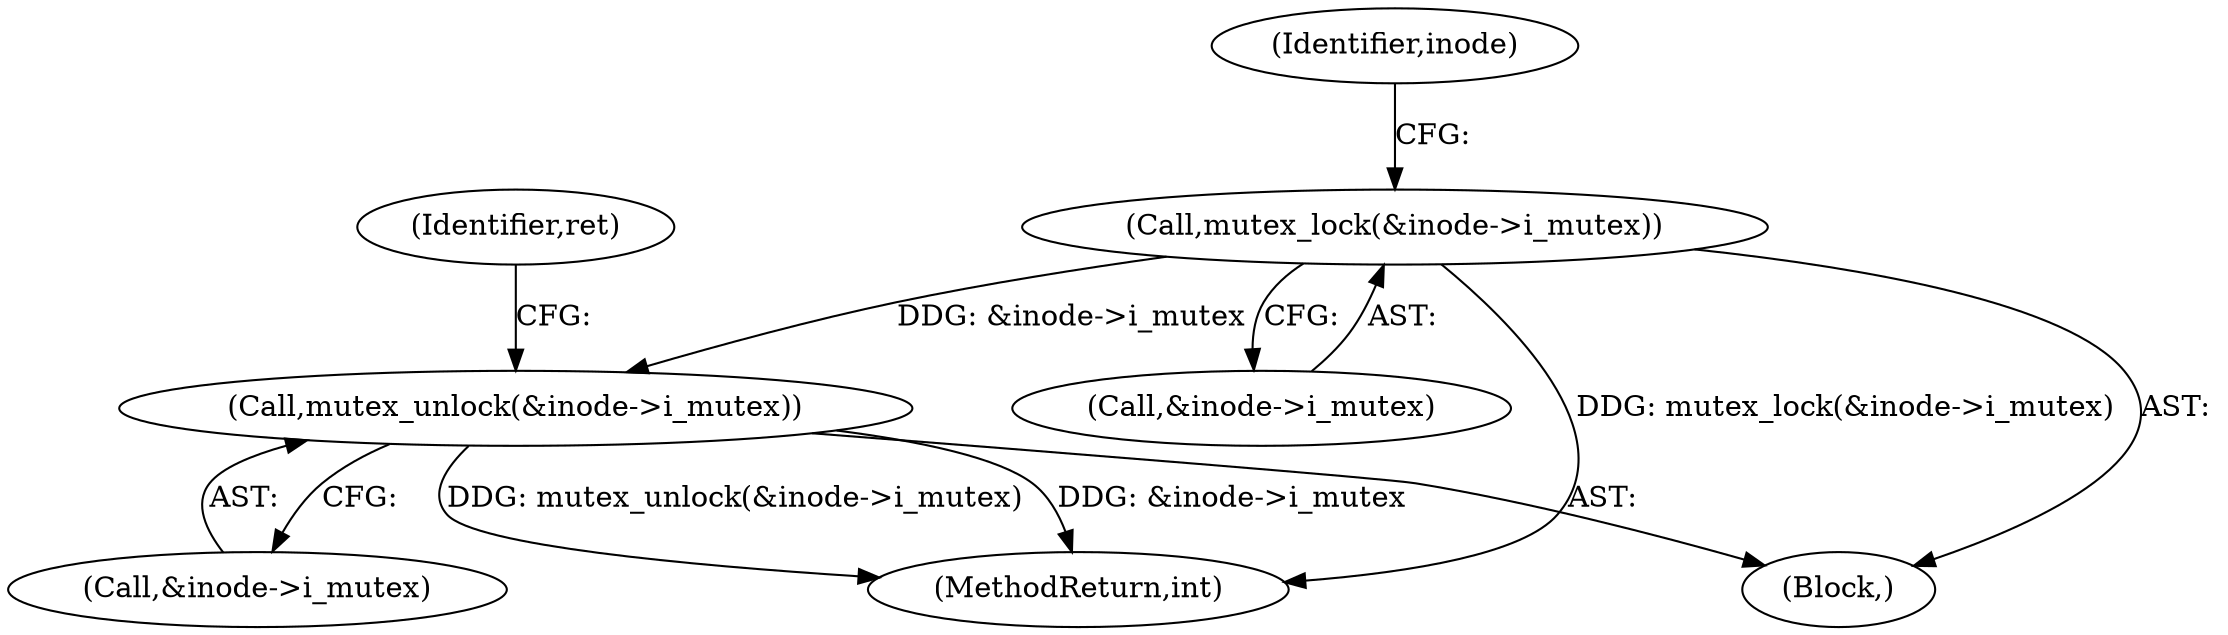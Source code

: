 digraph "0_linux_ea3d7209ca01da209cda6f0dea8be9cc4b7a933b_0@API" {
"1000227" [label="(Call,mutex_lock(&inode->i_mutex))"];
"1000487" [label="(Call,mutex_unlock(&inode->i_mutex))"];
"1000494" [label="(MethodReturn,int)"];
"1000227" [label="(Call,mutex_lock(&inode->i_mutex))"];
"1000493" [label="(Identifier,ret)"];
"1000488" [label="(Call,&inode->i_mutex)"];
"1000118" [label="(Block,)"];
"1000235" [label="(Identifier,inode)"];
"1000228" [label="(Call,&inode->i_mutex)"];
"1000487" [label="(Call,mutex_unlock(&inode->i_mutex))"];
"1000227" -> "1000118"  [label="AST: "];
"1000227" -> "1000228"  [label="CFG: "];
"1000228" -> "1000227"  [label="AST: "];
"1000235" -> "1000227"  [label="CFG: "];
"1000227" -> "1000494"  [label="DDG: mutex_lock(&inode->i_mutex)"];
"1000227" -> "1000487"  [label="DDG: &inode->i_mutex"];
"1000487" -> "1000118"  [label="AST: "];
"1000487" -> "1000488"  [label="CFG: "];
"1000488" -> "1000487"  [label="AST: "];
"1000493" -> "1000487"  [label="CFG: "];
"1000487" -> "1000494"  [label="DDG: &inode->i_mutex"];
"1000487" -> "1000494"  [label="DDG: mutex_unlock(&inode->i_mutex)"];
}
